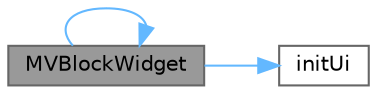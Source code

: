digraph "MVBlockWidget"
{
 // LATEX_PDF_SIZE
  bgcolor="transparent";
  edge [fontname=Helvetica,fontsize=10,labelfontname=Helvetica,labelfontsize=10];
  node [fontname=Helvetica,fontsize=10,shape=box,height=0.2,width=0.4];
  rankdir="LR";
  Node1 [id="Node000001",label="MVBlockWidget",height=0.2,width=0.4,color="gray40", fillcolor="grey60", style="filled", fontcolor="black",tooltip="构造函数，初始化音乐视频块控件"];
  Node1 -> Node2 [id="edge1_Node000001_Node000002",color="steelblue1",style="solid",tooltip=" "];
  Node2 [id="Node000002",label="initUi",height=0.2,width=0.4,color="grey40", fillcolor="white", style="filled",URL="$class_m_v_block_widget.html#afba6e95967cc3eb25fd518f7bde6ec04",tooltip="初始化界面"];
  Node1 -> Node1 [id="edge2_Node000001_Node000001",color="steelblue1",style="solid",tooltip=" "];
}
